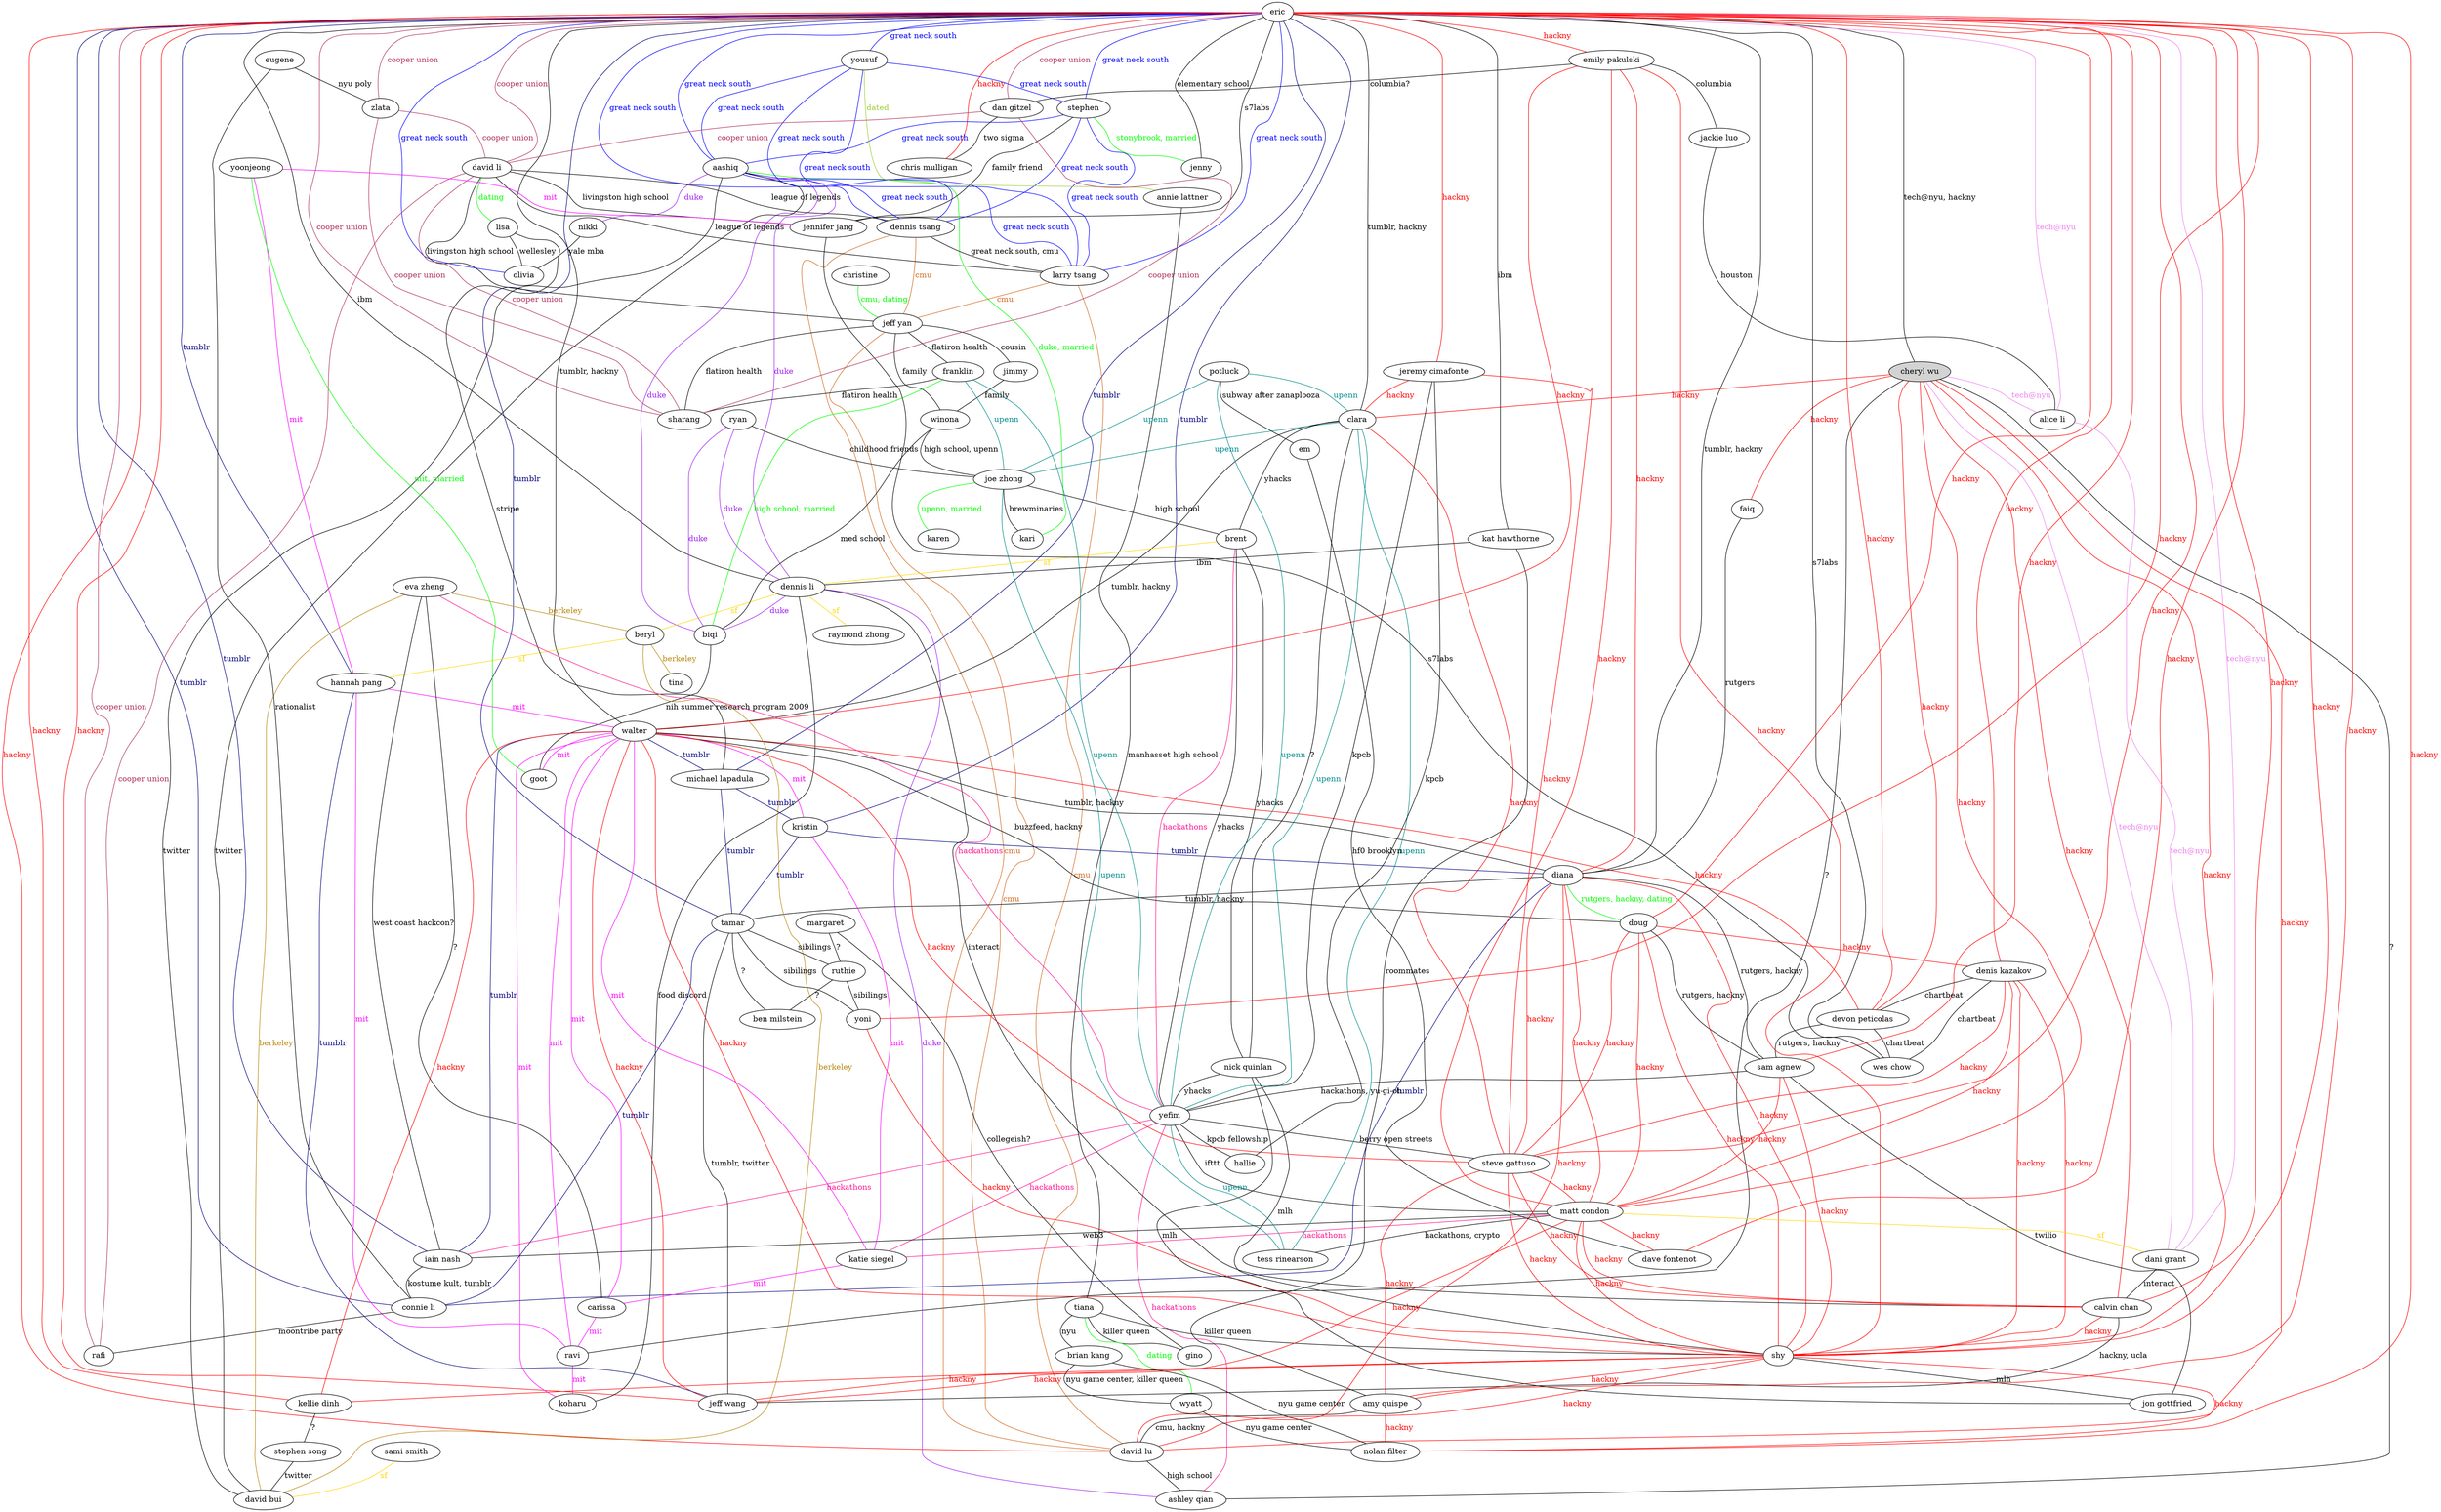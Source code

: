 graph friends {
	"cheryl wu" [style=filled, fillcolor="lightgray"]
	eric -- aashiq [label="great neck south", color="blue", fontcolor="blue"]
	aashiq -- kari [label="duke, married", color="green", fontcolor="green"]
	aashiq -- "dennis li" [label="duke", color="purple", fontcolor="purple"]
	aashiq -- "dennis tsang" [label="great neck south", color="blue", fontcolor="blue"]
	aashiq -- "larry tsang" [label="great neck south", color="blue", fontcolor="blue"]
	eric -- "dennis li" [label="ibm"]
	eric -- "david li" [label="cooper union", color="maroon", fontcolor="maroon"]
	"david li" -- "jeff yan" [label="livingston high school"]
	"jeff yan" -- "jimmy" [label="cousin"]
	"jimmy" -- winona [label="family"]
	"jeff yan" -- winona [label="family"]
	winona -- biqi [label="med school"]
	winona -- "joe zhong" [label="high school, upenn"]
	"joe zhong" -- kari [label="brewminaries"]
	eric -- "dennis tsang" [label="great neck south", color="blue", fontcolor="blue"]
	eric -- "larry tsang" [label="great neck south", color="blue", fontcolor="blue"]
	eric -- walter [label="tumblr, hackny"]
	eric -- clara [label="tumblr, hackny"]
	clara -- "joe zhong" [label="upenn", color="darkcyan", fontcolor="darkcyan"]
	clara -- yefim [label="upenn", color="darkcyan", fontcolor="darkcyan"]
	ryan -- "joe zhong" [label="childhood friends"]
	ryan -- "dennis li" [label="duke", color="purple", fontcolor="purple"]
	ryan -- biqi [label="duke", color="purple", fontcolor="purple"]
	eric -- diana [label="tumblr, hackny"]
	diana -- doug [label="rutgers, hackny, dating", color="green", fontcolor="green"]
	doug -- walter [label="buzzfeed, hackny"]
	eric -- "hannah pang" [label="tumblr", color="navy", fontcolor="navy"]
	"dennis li" -- beryl [label="sf", color="gold", fontcolor="gold"]
	beryl -- "hannah pang" [label="sf", color="gold", fontcolor="gold"]
	"dennis li" -- koharu [label="food discord"]
	"hannah pang" -- ravi [label="mit", color="magenta", fontcolor="magenta"]
	ravi -- koharu [label="mit", color="magenta", fontcolor="magenta"]
	"hannah pang" -- walter [label="mit", color="magenta", fontcolor="magenta"]
	"dennis tsang" -- "jeff yan" [label="cmu", color="chocolate", fontcolor="chocolate"]
	"larry tsang" -- "jeff yan" [label="cmu", color="chocolate", fontcolor="chocolate"]
	"dennis tsang" -- "larry tsang" [label="great neck south, cmu"]
	walter -- koharu [label="mit", color="magenta", fontcolor="magenta"]
	diana -- walter [label="tumblr, hackny"]
	christine -- "jeff yan" [label="cmu, dating", color="green", fontcolor="green"]
	"david li" -- "dennis tsang" [label="league of legends"]
	"david li" -- "larry tsang" [label="league of legends"]
	"david li" -- lisa [label="dating", color="green", fontcolor="green"]
	lisa -- "michael lapadula" [label="stripe"]
	eric -- "michael lapadula" [label="tumblr", color="navy", fontcolor="navy"]
	tamar -- "michael lapadula" [label="tumblr", color="navy", fontcolor="navy"]
	tiana -- shy [label="killer queen"]
	eric -- shy [label="hackny", color="red", fontcolor="red"]
	shy -- diana [label="hackny", color="red", fontcolor="red"]
	shy -- doug [label="hackny", color="red", fontcolor="red"]
	walter -- carissa [label="mit", color="magenta", fontcolor="magenta"]
	carissa -- ravi [label="mit", color="magenta", fontcolor="magenta"]
	yoonjeong -- goot [label="mit, married", color="green", fontcolor="green"]
	walter -- goot [label="mit", color="magenta", fontcolor="magenta"]
	yoonjeong -- "hannah pang" [label="mit", color="magenta", fontcolor="magenta"]
	"dennis li" -- biqi [label="duke", color="purple", fontcolor="purple"]
	franklin -- biqi [label="high school, married", color="green", fontcolor="green"]
	franklin -- "joe zhong" [label="upenn", color="darkcyan", fontcolor="darkcyan"]
	franklin -- yefim [label="upenn", color="darkcyan", fontcolor="darkcyan"]
	eric -- kristin [label="tumblr", color="navy", fontcolor="navy"]
	"michael lapadula" -- kristin [label="tumblr", color="navy", fontcolor="navy"]
	eric -- tamar [label="tumblr", color="navy", fontcolor="navy"]
	tamar -- ruthie [label="sibilings"]
	margaret -- ruthie [label="?"]
	margaret -- gino [label="collegeish?"]
	ruthie -- yoni [label="sibilings"]
	tiana -- gino [label="killer queen"]
	tamar -- kristin [label="tumblr", color="navy", fontcolor="navy"]
	walter -- kristin [label="mit", color="magenta", fontcolor="magenta"]
	eric -- doug [label="hackny", color="red", fontcolor="red"]
	brent -- yefim [label="yhacks"]
	brent -- "dennis li" [label="sf", color="gold", fontcolor="gold"]
	"joe zhong" -- brent [label="high school"]
	"joe zhong" -- karen [label="upenn, married", color="green", fontcolor="green"]
	eric -- sharang [label="cooper union", color="maroon", fontcolor="maroon"]
	"david li" -- sharang [label="cooper union", color="maroon", fontcolor="maroon"]
	"jeff yan" -- sharang [label="flatiron health"]
	franklin -- sharang [label="flatiron health"]
	"jeff yan" -- franklin [label="flatiron health"]
	eric -- "connie li" [label="tumblr", color="navy", fontcolor="navy"]
	tamar -- "connie li" [label="tumblr", color="navy", fontcolor="navy"]
	diana -- "connie li" [label="tumblr", color="navy", fontcolor="navy"]
	eric -- rafi [label="cooper union", color="maroon", fontcolor="maroon"]
	"david li" -- rafi [label="cooper union", color="maroon", fontcolor="maroon"]
	"connie li" -- rafi [label="moontribe party"]
	kristin -- diana [label="tumblr", color="navy", fontcolor="navy"]
	eric -- stephen [label="great neck south", color="blue", fontcolor="blue"]
	stephen -- jenny [label="stonybrook, married", color="green", fontcolor="green"]
	eric -- jenny [label="elementary school"]
	stephen -- "jennifer jang" [label="family friend"]
	stephen -- aashiq [label="great neck south", color="blue", fontcolor="blue"]
	stephen -- "dennis tsang" [label="great neck south", color="blue", fontcolor="blue"]
	stephen -- "larry tsang" [label="great neck south", color="blue", fontcolor="blue"]
	eric -- "jennifer jang" [label="s7labs"]
	yoonjeong -- "jennifer jang" [label="mit", color="magenta", fontcolor="magenta"]
	lisa -- olivia [label="wellesley"]
	eric -- olivia [label="great neck south", color="blue", fontcolor="blue"]
	eric -- "wes chow" [label="s7labs"]
	"devon peticolas" -- "wes chow" [label="chartbeat"]
	"jennifer jang" -- "wes chow" [label="s7labs"]
	eric -- "devon peticolas" [label="hackny", color="red", fontcolor="red"]
	walter -- "devon peticolas" [label="hackny", color="red", fontcolor="red"]
	"david li" -- "jennifer jang" [label="livingston high school"]
	eric -- "jeff wang" [label="hackny", color="red", fontcolor="red"]
	eric -- "calvin chan" [label="hackny", color="red", fontcolor="red"]
	"jeff wang" -- "calvin chan" [label="hackny, ucla"]
	"calvin chan" -- "dennis li" [label="interact"]
	"dani grant" -- "calvin chan" [label="interact"]
	"calvin chan" -- shy [label="hackny", color="red", fontcolor="red"]
	eric -- "dani grant" [label="tech@nyu", color="violet", fontcolor="violet"]
	diana -- "matt condon" [label="hackny", color="red", fontcolor="red"]
	yefim -- "matt condon" [label="ifttt"]
	beryl -- "david bui" [label="berkeley", color="darkgoldenrod", fontcolor="darkgoldenrod"]
	"eva zheng" -- "david bui" [label="berkeley", color="darkgoldenrod", fontcolor="darkgoldenrod"]
	"eva zheng" -- beryl [label="berkeley", color="darkgoldenrod", fontcolor="darkgoldenrod"]
	"eva zheng" -- "iain nash" [label="west coast hackcon?"]
	"eva zheng" -- carissa [label="?"]
	"stephen song" -- "david bui" [label="twitter"]
	"kellie dinh" -- "stephen song" [label="?"]
	beryl -- tina [label="berkeley", color="darkgoldenrod", fontcolor="darkgoldenrod"]
	"eva zheng" -- yefim [label="hackathons", color="deeppink", fontcolor="deeppink"]
	shy -- "jon gottfried" [label="mlh"]
	"sam agnew" -- "jon gottfried" [label="twilio"]
	yefim -- "katie siegel" [label="hackathons", color="deeppink", fontcolor="deeppink"]
	"katie siegel" -- walter [label="mit", color="magenta", fontcolor="magenta"]
	"katie siegel" -- carissa [label="mit", color="magenta", fontcolor="magenta"]
	"katie siegel" -- kristin [label="mit", color="magenta", fontcolor="magenta"]
	shy -- walter [label="hackny", color="red", fontcolor="red"]
	eric -- "iain nash" [label="tumblr", color="navy", fontcolor="navy"]
	walter -- "iain nash" [label="tumblr", color="navy", fontcolor="navy"]
	eric -- "kellie dinh" [label="hackny", color="red", fontcolor="red"]
	shy -- "kellie dinh" [label="hackny", color="red", fontcolor="red"]
	walter -- "kellie dinh" [label="hackny", color="red", fontcolor="red"]
	"iain nash" -- "connie li" [label="kostume kult, tumblr"]
	"devon peticolas" -- "sam agnew" [label="rutgers, hackny"]
	eric -- "sam agnew" [label="hackny", color="red", fontcolor="red"]
	diana -- "sam agnew" [label="rutgers, hackny"]
	doug -- "sam agnew" [label="rutgers, hackny"]
	tamar -- yoni [label="sibilings"]
	yoni -- shy [label="hackny", color="red", fontcolor="red"]
	eric -- yoni [label="hackny", color="red", fontcolor="red"]
	walter -- ravi [label="mit", color="magenta", fontcolor="magenta"]
	"sam agnew" -- "matt condon" [label="hackny", color="red", fontcolor="red"]
	"sam agnew" -- yefim [label="hackathons, yu-gi-oh"]
	"dennis tsang" -- "david lu" [label="cmu", color="chocolate", fontcolor="chocolate"]
	"larry tsang" -- "david lu" [label="cmu", color="chocolate", fontcolor="chocolate"]
	"jeff yan" -- "david lu" [label="cmu", color="chocolate", fontcolor="chocolate"]
	eric -- "david lu" [label="hackny", color="red", fontcolor="red"]
	shy -- "david lu" [label="hackny", color="red", fontcolor="red"]
	diana -- "david lu" [label="hackny", color="red", fontcolor="red"]
	eric -- "denis kazakov" [label="hackny", color="red", fontcolor="red"]
	"denis kazakov" -- "wes chow" [label="chartbeat"]
	"denis kazakov" -- "devon peticolas" [label="chartbeat"]
	shy -- "sam agnew" [label="hackny", color="red", fontcolor="red"]
	shy -- "denis kazakov" [label="hackny", color="red", fontcolor="red"]
	shy -- "matt condon" [label="hackny", color="red", fontcolor="red"]
	"amy quispe" -- "david lu" [label="cmu, hackny"]
	shy -- "amy quispe" [label="hackny", color="red", fontcolor="red"]
	eric -- "kat hawthorne" [label="ibm"]
	"kat hawthorne" -- "dennis li" [label="ibm"]
	"kat hawthorne" -- "amy quispe" [label="roommates"]
	eric -- "cheryl wu" [label="tech@nyu, hackny"]
	"david lu" -- "cheryl wu" [label="hackny", color="red", fontcolor="red"]
	shy -- "cheryl wu" [label="hackny", color="red", fontcolor="red"]
	"cheryl wu" -- "calvin chan" [label="hackny", color="red", fontcolor="red"]
	"cheryl wu" -- ravi [label="?"]
	"cheryl wu" -- "devon peticolas" [label="hackny", color="red", fontcolor="red"]
	"cheryl wu" -- clara [label="hackny", color="red", fontcolor="red"]
	"cheryl wu" -- faiq [label="hackny", color="red", fontcolor="red"]
	faiq -- diana [label="rutgers"]
	"cheryl wu" -- "alice li" [label="tech@nyu", color="violet", fontcolor="violet"]
	eric -- "alice li" [label="tech@nyu", color="violet", fontcolor="violet"]
	"cheryl wu" -- "dani grant" [label="tech@nyu", color="violet", fontcolor="violet"]
	"alice li" -- "dani grant" [label="tech@nyu", color="violet", fontcolor="violet"]
	"cheryl wu" -- "ashley qian" [label="?"]
	"dennis li" -- "ashley qian" [label="duke", color="purple", fontcolor="purple"]
	"cheryl wu" -- "matt condon" [label="hackny", color="red", fontcolor="red"]
	"nick quinlan" -- "jon gottfried" [label="mlh"]
	"nick quinlan" -- yefim [label="yhacks"]
	"nick quinlan" -- clara [label="?"]
	"nick quinlan" -- shy [label="mlh"]
	shy -- "jeff wang" [label="hackny", color="red", fontcolor="red"]
	eric -- "amy quispe" [label="hackny", color="red", fontcolor="red"]
	brent -- clara [label="yhacks"]
	brent -- "nick quinlan" [label="yhacks"]
	doug -- "denis kazakov" [label="hackny", color="red", fontcolor="red"]
	"matt condon" -- "denis kazakov" [label="hackny", color="red", fontcolor="red"]
	tiana -- "brian kang" [label="nyu"]
	"brian kang" -- wyatt [label="nyu game center, killer queen"]
	"brian kang" -- "nolan filter" [label="nyu game center"]
	wyatt -- "nolan filter" [label="nyu game center"]
	eric -- "nolan filter" [label="hackny", color="red", fontcolor="red"]
	"amy quispe" -- "nolan filter" [label="hackny", color="red", fontcolor="red"]
	shy -- "nolan filter" [label="hackny", color="red", fontcolor="red"]
	shy -- "denis kazakov" [label="hackny", color="red", fontcolor="red"]
	tiana -- wyatt [label="dating", color="green", fontcolor="green"]
	eric -- yousuf [label="great neck south", color="blue", fontcolor="blue"]
	yousuf -- "annie lattner" [label="dated", color="yellowgreen", fontcolor="yellowgreen"]
	"annie lattner" -- tiana [label="manhasset high school"]
	yousuf -- aashiq [label="great neck south", color="blue", fontcolor="blue"]
	yousuf -- "dennis tsang" [label="great neck south", color="blue", fontcolor="blue"]
	yousuf -- "larry tsang" [label="great neck south", color="blue", fontcolor="blue"]
	yousuf -- stephen [label="great neck south", color="blue", fontcolor="blue"]
	biqi -- goot [label="nih summer research program 2009"]
	"matt condon" -- doug [label="hackny", color="red", fontcolor="red"]
	"matt condon" -- "calvin chan" [label="hackny", color="red", fontcolor="red"]
	"matt condon" -- "iain nash" [label="web3"]
	"matt condon" -- "dani grant" [label="sf", color="gold", fontcolor="gold"]
	yefim -- "ashley qian" [label="hackathons", color="deeppink", fontcolor="deeppink"]
	yefim -- brent [label="hackathons", color="deeppink", fontcolor="deeppink"]
	yefim -- "steve gattuso" [label="berry open streets"]
	eric -- "steve gattuso" [label="hackny", color="red", fontcolor="red"]
	"steve gattuso" -- "matt condon" [label="hackny", color="red", fontcolor="red"]
	"steve gattuso" -- shy [label="hackny", color="red", fontcolor="red"]
	"steve gattuso" -- doug [label="hackny", color="red", fontcolor="red"]
	"steve gattuso" -- diana [label="hackny", color="red", fontcolor="red"]
	"steve gattuso" -- "denis kazakov" [label="hackny", color="red", fontcolor="red"]
	"steve gattuso" -- "calvin chan" [label="hackny", color="red", fontcolor="red"]
	"steve gattuso" -- walter [label="hackny", color="red", fontcolor="red"]
	"steve gattuso" -- "amy quispe" [label="hackny", color="red", fontcolor="red"]
	diana -- tamar [label="tumblr, hackny"]
	"jeff wang" -- walter [label="hackny", color="red", fontcolor="red"]
	"jeff wang" -- "matt condon" [label="hackny", color="red", fontcolor="red"]
	"jeff wang" -- "hannah pang" [label="tumblr", color="navy", fontcolor="navy"]
	walter -- clara [label="tumblr, hackny"]
	walter -- "michael lapadula" [label="tumblr", color="navy", fontcolor="navy"]
	clara -- "steve gattuso" [label="hackny", color="red", fontcolor="red"]
	"matt condon" -- "katie siegel" [label="hackathons", color="deeppink", fontcolor="deeppink"]
	"matt condon" -- "tess rinearson" [label="hackathons, crypto"]
	"joe zhong" -- "tess rinearson" [label="upenn", color="darkcyan", fontcolor="darkcyan"]
	"tess rinearson" -- clara [label="upenn", color="darkcyan", fontcolor="darkcyan"]
	"tess rinearson" -- yefim [label="upenn", color="darkcyan", fontcolor="darkcyan"]
	yefim -- "iain nash" [label="hackathons", color="deeppink", fontcolor="deeppink"]
	tamar -- "jeff wang" [label="tumblr, twitter"]
	tamar -- "ben milstein" [label="?"]
	ruthie -- "ben milstein" [label="?"]
	aashiq -- "david bui" [label="twitter"]
	aashiq -- nikki [label="duke", color="purple", fontcolor="purple"]
	nikki -- olivia [label="yale mba"]
	eric -- "chris mulligan" [label="hackny", color="red", fontcolor="red"]
	"dan gitzel" -- "chris mulligan" [label="two sigma"]
	eric -- "dan gitzel" [label="cooper union", color="maroon", fontcolor="maroon"]
	"dan gitzel" -- "david li" [label="cooper union", color="maroon", fontcolor="maroon"]
	"dan gitzel" -- sharang [label="cooper union", color="maroon", fontcolor="maroon"]
	"emily pakulski" -- "dan gitzel" [label="columbia?"]
	eric -- "emily pakulski" [label="hackny", color="red", fontcolor="red"]
	"emily pakulski" -- shy [label="hackny", color="red", fontcolor="red"]
	"emily pakulski" -- walter [label="hackny", color="red", fontcolor="red"]
	"emily pakulski" -- "matt condon" [label="hackny", color="red", fontcolor="red"]
	"emily pakulski" -- diana [label="hackny", color="red", fontcolor="red"]
	"emily pakulski" -- "jackie luo" [label="columbia"]
	"jackie luo" -- "alice li" [label="houston"]
	"jeremy cimafonte" -- clara [label="hackny", color="red", fontcolor="red"]
	"jeremy cimafonte" -- "steve gattuso" [label="hackny", color="red", fontcolor="red"]
	"jeremy cimafonte" -- yefim [label="kpcb"]
	"jeremy cimafonte" -- hallie [label="kpcb"]
	yefim -- hallie [label="kpcb fellowship"]
	aashiq -- biqi [label="duke", color="purple", fontcolor="purple"]
	eric -- "jeremy cimafonte" [label="hackny", color="red", fontcolor="red"]
	"david lu" -- "ashley qian" [label="high school"]
	aashiq -- "david bui" [label="twitter"]
	"dennis li" -- "raymond zhong" [label="sf", color="gold", fontcolor="gold"]
	"sami smith" -- "david bui" [label="sf", color="gold", fontcolor="gold"]
	eric -- zlata [label="cooper union", color="maroon", fontcolor="maroon"]
	eugene -- zlata [label="nyu poly"]
	eugene -- "connie li" [label="rationalist"]
	zlata -- "david li" [label="cooper union", color="maroon", fontcolor="maroon"]
	zlata -- "sharang" [label="cooper union", color="maroon", fontcolor="maroon"]
	potluck -- em [label="subway after zanaplooza"]
	potluck -- clara [label="upenn", color="darkcyan", fontcolor="darkcyan"]
	potluck -- "joe zhong" [label="upenn", color="darkcyan", fontcolor="darkcyan"]
	potluck -- yefim [label="upenn", color="darkcyan", fontcolor="darkcyan"]
	eric -- "dave fontenot" [label="hackny", color="red", fontcolor="red"]
	"matt condon" -- "dave fontenot" [label="hackny", color="red", fontcolor="red"]
	em -- "dave fontenot" [label="hf0 brooklyn"]
}

